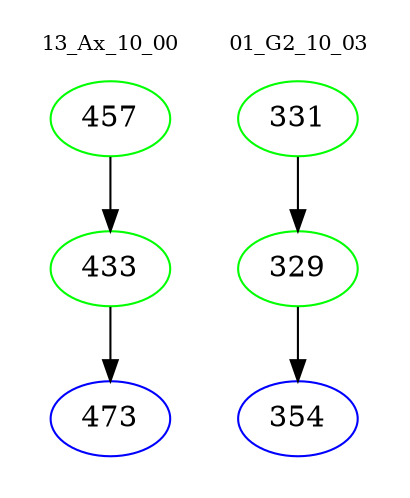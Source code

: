digraph{
subgraph cluster_0 {
color = white
label = "13_Ax_10_00";
fontsize=10;
T0_457 [label="457", color="green"]
T0_457 -> T0_433 [color="black"]
T0_433 [label="433", color="green"]
T0_433 -> T0_473 [color="black"]
T0_473 [label="473", color="blue"]
}
subgraph cluster_1 {
color = white
label = "01_G2_10_03";
fontsize=10;
T1_331 [label="331", color="green"]
T1_331 -> T1_329 [color="black"]
T1_329 [label="329", color="green"]
T1_329 -> T1_354 [color="black"]
T1_354 [label="354", color="blue"]
}
}
